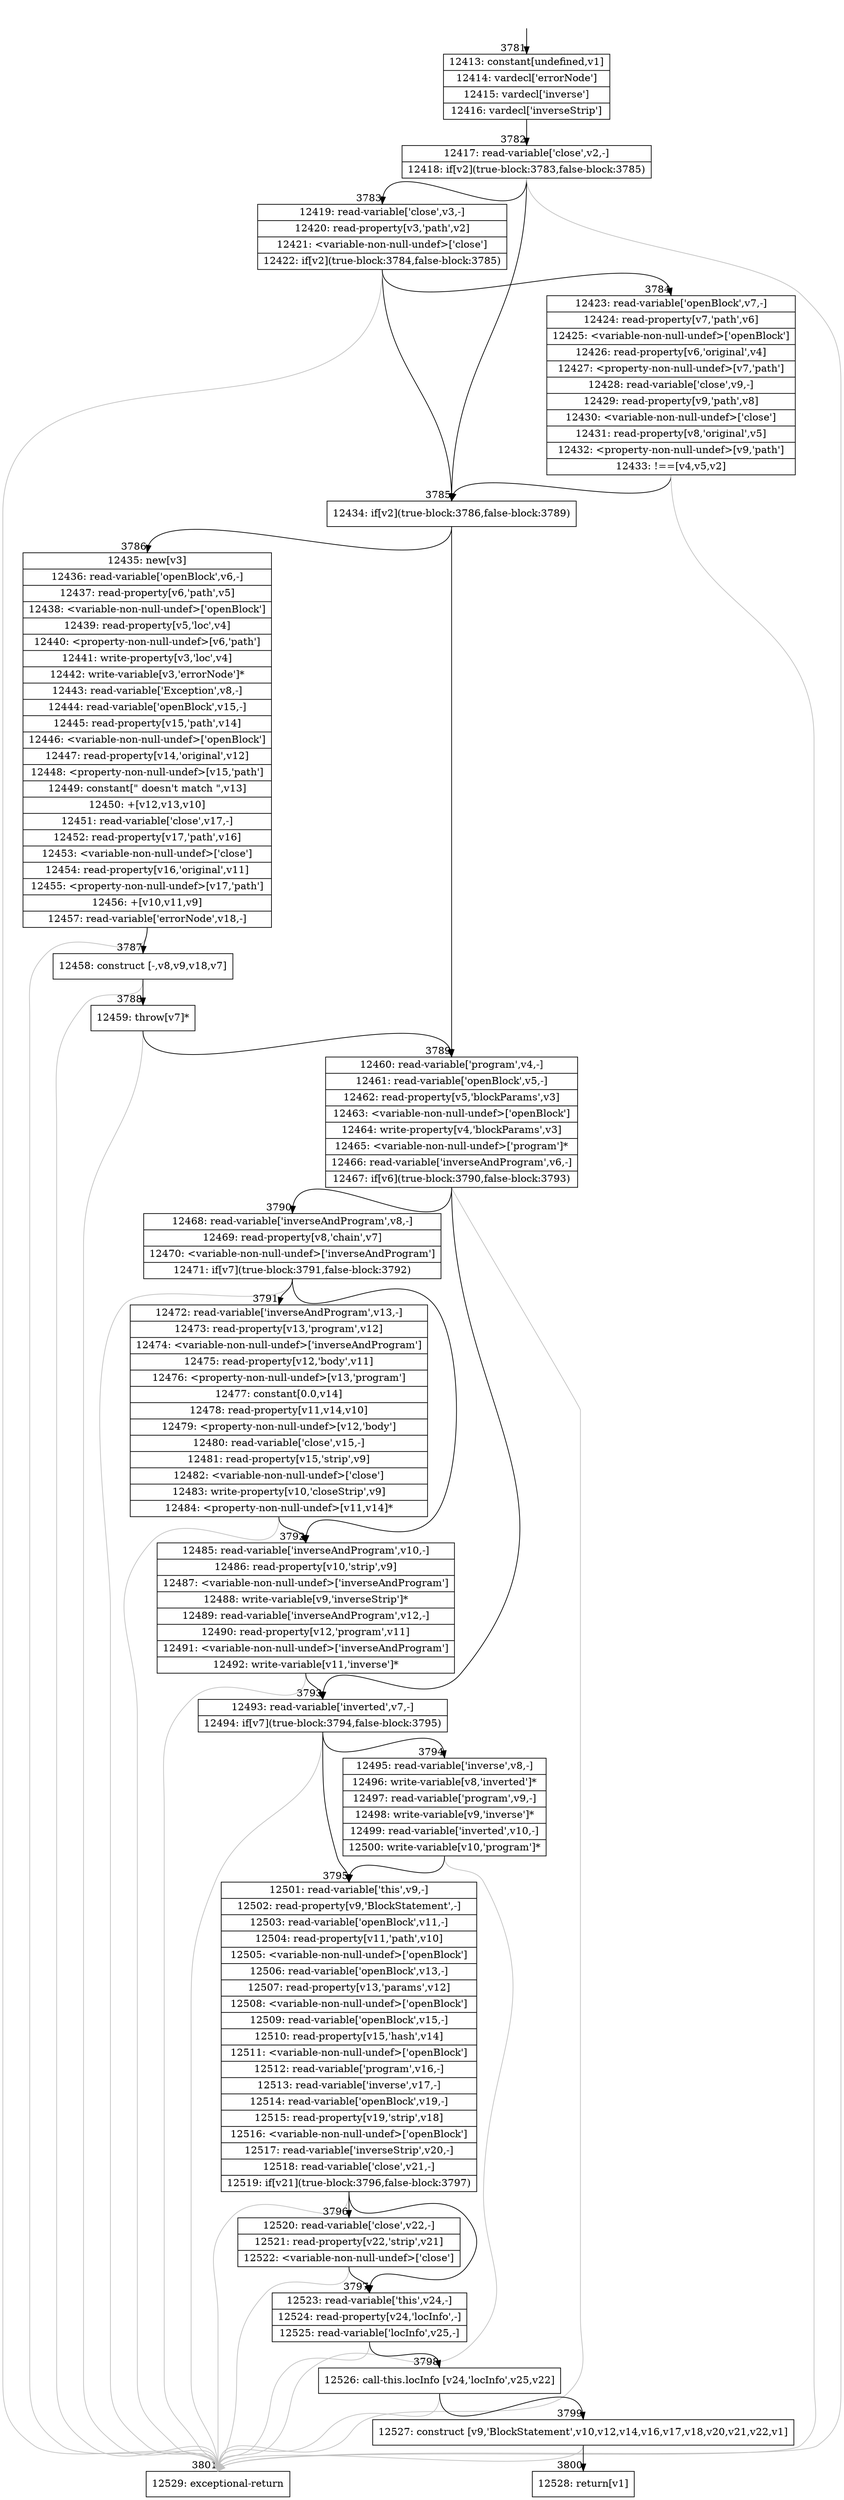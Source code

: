 digraph {
rankdir="TD"
BB_entry143[shape=none,label=""];
BB_entry143 -> BB3781 [tailport=s, headport=n, headlabel="    3781"]
BB3781 [shape=record label="{12413: constant[undefined,v1]|12414: vardecl['errorNode']|12415: vardecl['inverse']|12416: vardecl['inverseStrip']}" ] 
BB3781 -> BB3782 [tailport=s, headport=n, headlabel="      3782"]
BB3782 [shape=record label="{12417: read-variable['close',v2,-]|12418: if[v2](true-block:3783,false-block:3785)}" ] 
BB3782 -> BB3785 [tailport=s, headport=n, headlabel="      3785"]
BB3782 -> BB3783 [tailport=s, headport=n, headlabel="      3783"]
BB3782 -> BB3801 [tailport=s, headport=n, color=gray, headlabel="      3801"]
BB3783 [shape=record label="{12419: read-variable['close',v3,-]|12420: read-property[v3,'path',v2]|12421: \<variable-non-null-undef\>['close']|12422: if[v2](true-block:3784,false-block:3785)}" ] 
BB3783 -> BB3785 [tailport=s, headport=n]
BB3783 -> BB3784 [tailport=s, headport=n, headlabel="      3784"]
BB3783 -> BB3801 [tailport=s, headport=n, color=gray]
BB3784 [shape=record label="{12423: read-variable['openBlock',v7,-]|12424: read-property[v7,'path',v6]|12425: \<variable-non-null-undef\>['openBlock']|12426: read-property[v6,'original',v4]|12427: \<property-non-null-undef\>[v7,'path']|12428: read-variable['close',v9,-]|12429: read-property[v9,'path',v8]|12430: \<variable-non-null-undef\>['close']|12431: read-property[v8,'original',v5]|12432: \<property-non-null-undef\>[v9,'path']|12433: !==[v4,v5,v2]}" ] 
BB3784 -> BB3785 [tailport=s, headport=n]
BB3784 -> BB3801 [tailport=s, headport=n, color=gray]
BB3785 [shape=record label="{12434: if[v2](true-block:3786,false-block:3789)}" ] 
BB3785 -> BB3786 [tailport=s, headport=n, headlabel="      3786"]
BB3785 -> BB3789 [tailport=s, headport=n, headlabel="      3789"]
BB3786 [shape=record label="{12435: new[v3]|12436: read-variable['openBlock',v6,-]|12437: read-property[v6,'path',v5]|12438: \<variable-non-null-undef\>['openBlock']|12439: read-property[v5,'loc',v4]|12440: \<property-non-null-undef\>[v6,'path']|12441: write-property[v3,'loc',v4]|12442: write-variable[v3,'errorNode']*|12443: read-variable['Exception',v8,-]|12444: read-variable['openBlock',v15,-]|12445: read-property[v15,'path',v14]|12446: \<variable-non-null-undef\>['openBlock']|12447: read-property[v14,'original',v12]|12448: \<property-non-null-undef\>[v15,'path']|12449: constant[\" doesn't match \",v13]|12450: +[v12,v13,v10]|12451: read-variable['close',v17,-]|12452: read-property[v17,'path',v16]|12453: \<variable-non-null-undef\>['close']|12454: read-property[v16,'original',v11]|12455: \<property-non-null-undef\>[v17,'path']|12456: +[v10,v11,v9]|12457: read-variable['errorNode',v18,-]}" ] 
BB3786 -> BB3787 [tailport=s, headport=n, headlabel="      3787"]
BB3786 -> BB3801 [tailport=s, headport=n, color=gray]
BB3787 [shape=record label="{12458: construct [-,v8,v9,v18,v7]}" ] 
BB3787 -> BB3788 [tailport=s, headport=n, headlabel="      3788"]
BB3787 -> BB3801 [tailport=s, headport=n, color=gray]
BB3788 [shape=record label="{12459: throw[v7]*}" ] 
BB3788 -> BB3789 [tailport=s, headport=n]
BB3788 -> BB3801 [tailport=s, headport=n, color=gray]
BB3789 [shape=record label="{12460: read-variable['program',v4,-]|12461: read-variable['openBlock',v5,-]|12462: read-property[v5,'blockParams',v3]|12463: \<variable-non-null-undef\>['openBlock']|12464: write-property[v4,'blockParams',v3]|12465: \<variable-non-null-undef\>['program']*|12466: read-variable['inverseAndProgram',v6,-]|12467: if[v6](true-block:3790,false-block:3793)}" ] 
BB3789 -> BB3790 [tailport=s, headport=n, headlabel="      3790"]
BB3789 -> BB3793 [tailport=s, headport=n, headlabel="      3793"]
BB3789 -> BB3801 [tailport=s, headport=n, color=gray]
BB3790 [shape=record label="{12468: read-variable['inverseAndProgram',v8,-]|12469: read-property[v8,'chain',v7]|12470: \<variable-non-null-undef\>['inverseAndProgram']|12471: if[v7](true-block:3791,false-block:3792)}" ] 
BB3790 -> BB3791 [tailport=s, headport=n, headlabel="      3791"]
BB3790 -> BB3792 [tailport=s, headport=n, headlabel="      3792"]
BB3790 -> BB3801 [tailport=s, headport=n, color=gray]
BB3791 [shape=record label="{12472: read-variable['inverseAndProgram',v13,-]|12473: read-property[v13,'program',v12]|12474: \<variable-non-null-undef\>['inverseAndProgram']|12475: read-property[v12,'body',v11]|12476: \<property-non-null-undef\>[v13,'program']|12477: constant[0.0,v14]|12478: read-property[v11,v14,v10]|12479: \<property-non-null-undef\>[v12,'body']|12480: read-variable['close',v15,-]|12481: read-property[v15,'strip',v9]|12482: \<variable-non-null-undef\>['close']|12483: write-property[v10,'closeStrip',v9]|12484: \<property-non-null-undef\>[v11,v14]*}" ] 
BB3791 -> BB3792 [tailport=s, headport=n]
BB3791 -> BB3801 [tailport=s, headport=n, color=gray]
BB3792 [shape=record label="{12485: read-variable['inverseAndProgram',v10,-]|12486: read-property[v10,'strip',v9]|12487: \<variable-non-null-undef\>['inverseAndProgram']|12488: write-variable[v9,'inverseStrip']*|12489: read-variable['inverseAndProgram',v12,-]|12490: read-property[v12,'program',v11]|12491: \<variable-non-null-undef\>['inverseAndProgram']|12492: write-variable[v11,'inverse']*}" ] 
BB3792 -> BB3793 [tailport=s, headport=n]
BB3792 -> BB3801 [tailport=s, headport=n, color=gray]
BB3793 [shape=record label="{12493: read-variable['inverted',v7,-]|12494: if[v7](true-block:3794,false-block:3795)}" ] 
BB3793 -> BB3794 [tailport=s, headport=n, headlabel="      3794"]
BB3793 -> BB3795 [tailport=s, headport=n, headlabel="      3795"]
BB3793 -> BB3801 [tailport=s, headport=n, color=gray]
BB3794 [shape=record label="{12495: read-variable['inverse',v8,-]|12496: write-variable[v8,'inverted']*|12497: read-variable['program',v9,-]|12498: write-variable[v9,'inverse']*|12499: read-variable['inverted',v10,-]|12500: write-variable[v10,'program']*}" ] 
BB3794 -> BB3795 [tailport=s, headport=n]
BB3794 -> BB3801 [tailport=s, headport=n, color=gray]
BB3795 [shape=record label="{12501: read-variable['this',v9,-]|12502: read-property[v9,'BlockStatement',-]|12503: read-variable['openBlock',v11,-]|12504: read-property[v11,'path',v10]|12505: \<variable-non-null-undef\>['openBlock']|12506: read-variable['openBlock',v13,-]|12507: read-property[v13,'params',v12]|12508: \<variable-non-null-undef\>['openBlock']|12509: read-variable['openBlock',v15,-]|12510: read-property[v15,'hash',v14]|12511: \<variable-non-null-undef\>['openBlock']|12512: read-variable['program',v16,-]|12513: read-variable['inverse',v17,-]|12514: read-variable['openBlock',v19,-]|12515: read-property[v19,'strip',v18]|12516: \<variable-non-null-undef\>['openBlock']|12517: read-variable['inverseStrip',v20,-]|12518: read-variable['close',v21,-]|12519: if[v21](true-block:3796,false-block:3797)}" ] 
BB3795 -> BB3797 [tailport=s, headport=n, headlabel="      3797"]
BB3795 -> BB3796 [tailport=s, headport=n, headlabel="      3796"]
BB3795 -> BB3801 [tailport=s, headport=n, color=gray]
BB3796 [shape=record label="{12520: read-variable['close',v22,-]|12521: read-property[v22,'strip',v21]|12522: \<variable-non-null-undef\>['close']}" ] 
BB3796 -> BB3797 [tailport=s, headport=n]
BB3796 -> BB3801 [tailport=s, headport=n, color=gray]
BB3797 [shape=record label="{12523: read-variable['this',v24,-]|12524: read-property[v24,'locInfo',-]|12525: read-variable['locInfo',v25,-]}" ] 
BB3797 -> BB3798 [tailport=s, headport=n, headlabel="      3798"]
BB3797 -> BB3801 [tailport=s, headport=n, color=gray]
BB3798 [shape=record label="{12526: call-this.locInfo [v24,'locInfo',v25,v22]}" ] 
BB3798 -> BB3799 [tailport=s, headport=n, headlabel="      3799"]
BB3798 -> BB3801 [tailport=s, headport=n, color=gray]
BB3799 [shape=record label="{12527: construct [v9,'BlockStatement',v10,v12,v14,v16,v17,v18,v20,v21,v22,v1]}" ] 
BB3799 -> BB3800 [tailport=s, headport=n, headlabel="      3800"]
BB3799 -> BB3801 [tailport=s, headport=n, color=gray]
BB3800 [shape=record label="{12528: return[v1]}" ] 
BB3801 [shape=record label="{12529: exceptional-return}" ] 
//#$~ 1902
}
